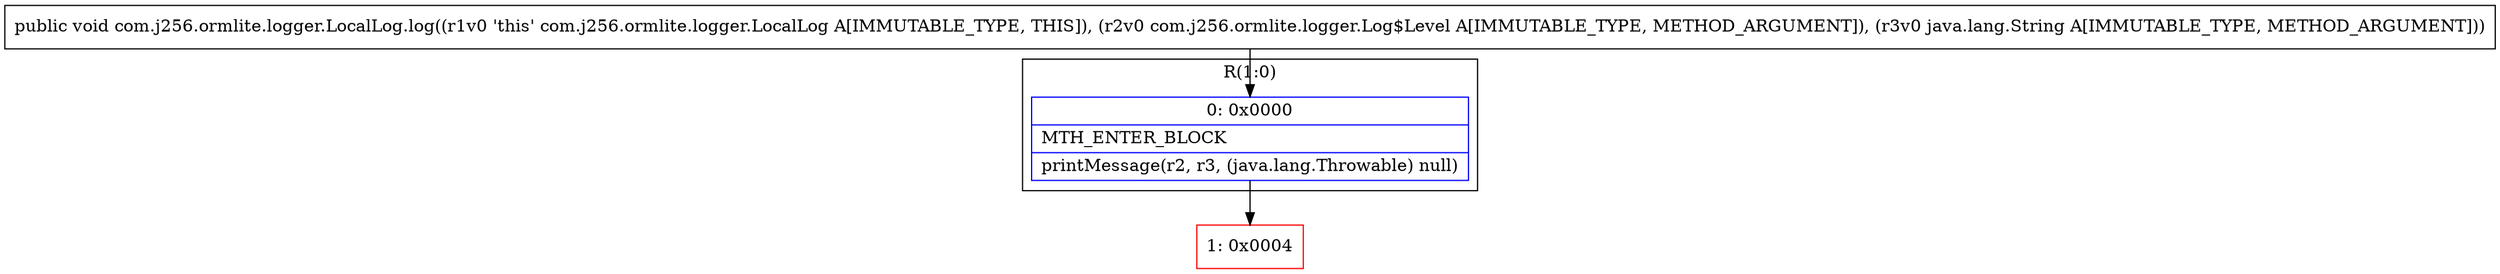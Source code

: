 digraph "CFG forcom.j256.ormlite.logger.LocalLog.log(Lcom\/j256\/ormlite\/logger\/Log$Level;Ljava\/lang\/String;)V" {
subgraph cluster_Region_422522345 {
label = "R(1:0)";
node [shape=record,color=blue];
Node_0 [shape=record,label="{0\:\ 0x0000|MTH_ENTER_BLOCK\l|printMessage(r2, r3, (java.lang.Throwable) null)\l}"];
}
Node_1 [shape=record,color=red,label="{1\:\ 0x0004}"];
MethodNode[shape=record,label="{public void com.j256.ormlite.logger.LocalLog.log((r1v0 'this' com.j256.ormlite.logger.LocalLog A[IMMUTABLE_TYPE, THIS]), (r2v0 com.j256.ormlite.logger.Log$Level A[IMMUTABLE_TYPE, METHOD_ARGUMENT]), (r3v0 java.lang.String A[IMMUTABLE_TYPE, METHOD_ARGUMENT])) }"];
MethodNode -> Node_0;
Node_0 -> Node_1;
}

